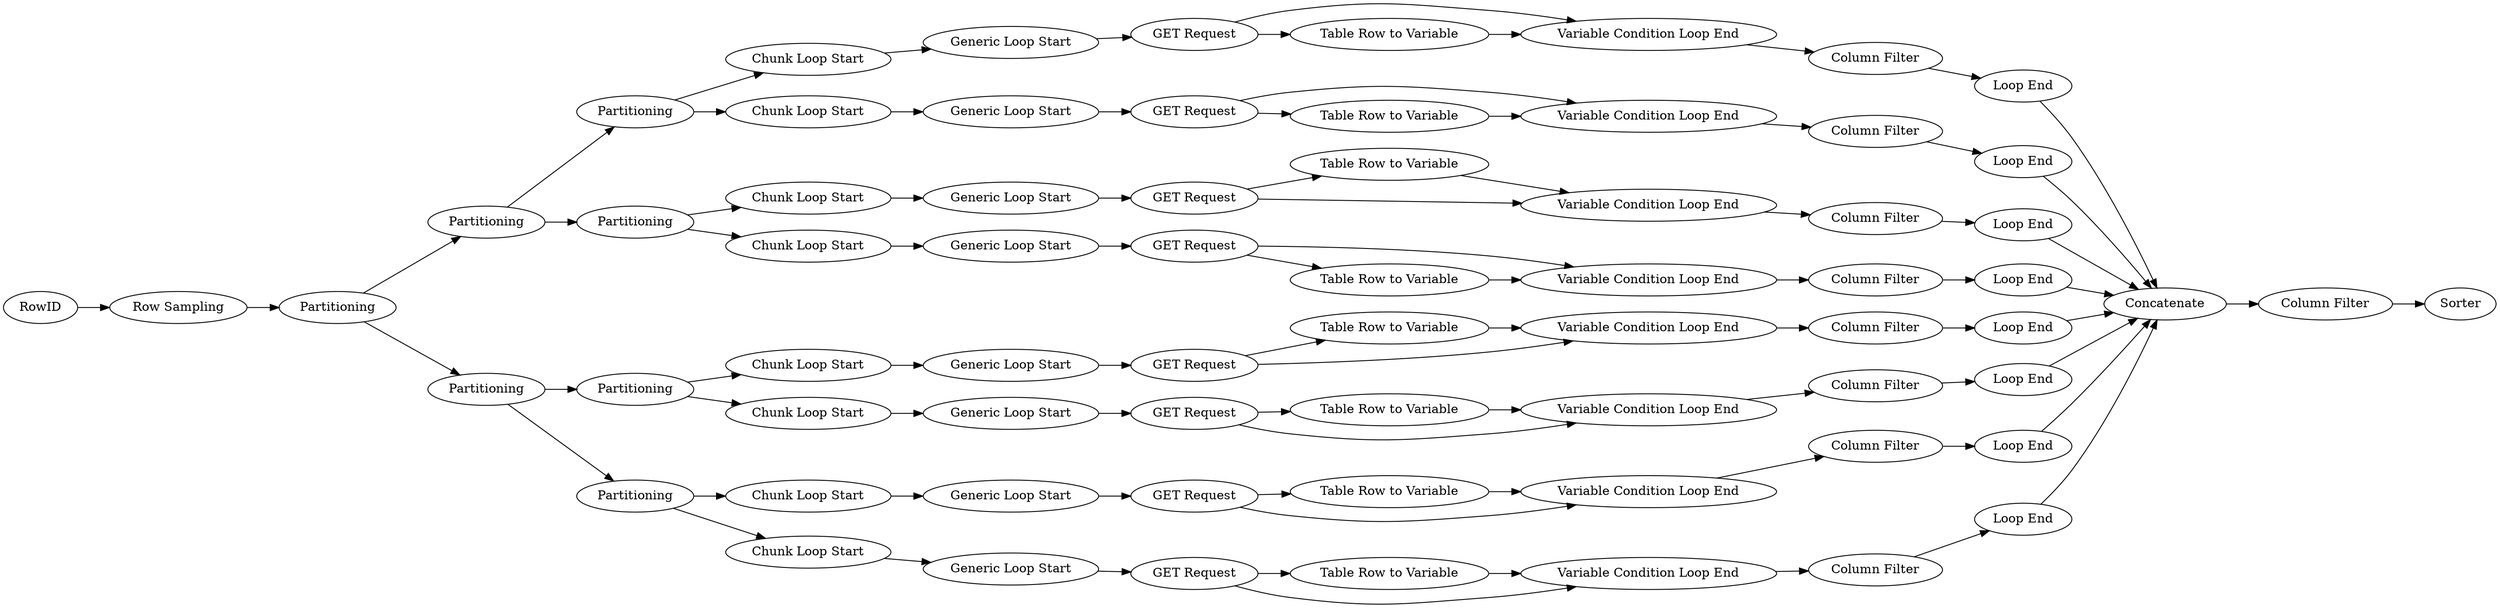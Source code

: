 digraph {
	"-5034776108018748049_1182" [label="Chunk Loop Start"]
	"-5034776108018748049_1083" [label="Column Filter"]
	"-5034776108018748049_1123" [label=Partitioning]
	"-5034776108018748049_1140" [label="GET Request"]
	"-5034776108018748049_1179" [label="Table Row to Variable"]
	"-5034776108018748049_1168" [label="Variable Condition Loop End"]
	"-5034776108018748049_1088" [label="Variable Condition Loop End"]
	"-5034776108018748049_1138" [label="Chunk Loop Start"]
	"-5034776108018748049_1137" [label="Column Filter"]
	"-5034776108018748049_1150" [label="Variable Condition Loop End"]
	"-5034776108018748049_242" [label=RowID]
	"-5034776108018748049_1072" [label="Chunk Loop Start"]
	"-5034776108018748049_1074" [label="GET Request"]
	"-5034776108018748049_1149" [label="GET Request"]
	"-5034776108018748049_1146" [label="Variable Condition Loop End"]
	"-5034776108018748049_1156" [label="Table Row to Variable"]
	"-5034776108018748049_1163" [label="Loop End"]
	"-5034776108018748049_990" [label=Partitioning]
	"-5034776108018748049_1167" [label="Loop End"]
	"-5034776108018748049_1142" [label="Loop End"]
	"-5034776108018748049_1183" [label="Column Filter"]
	"-5034776108018748049_1169" [label="GET Request"]
	"-5034776108018748049_1139" [label="Table Row to Variable"]
	"-5034776108018748049_1159" [label="Table Row to Variable"]
	"-5034776108018748049_1173" [label="Chunk Loop Start"]
	"-5034776108018748049_1162" [label="Generic Loop Start"]
	"-5034776108018748049_1178" [label="Loop End"]
	"-5034776108018748049_1176" [label="Loop End"]
	"-5034776108018748049_1085" [label="Table Row to Variable"]
	"-5034776108018748049_1155" [label="Column Filter"]
	"-5034776108018748049_1151" [label="Loop End"]
	"-5034776108018748049_1170" [label="GET Request"]
	"-5034776108018748049_1144" [label="Column Filter"]
	"-5034776108018748049_1141" [label="Variable Condition Loop End"]
	"-5034776108018748049_1153" [label="Loop End"]
	"-5034776108018748049_1102" [label="Loop End"]
	"-5034776108018748049_1160" [label="GET Request"]
	"-5034776108018748049_1157" [label="Column Filter"]
	"-5034776108018748049_966" [label=Sorter]
	"-5034776108018748049_1147" [label="Table Row to Variable"]
	"-5034776108018748049_1165" [label="Column Filter"]
	"-5034776108018748049_1124" [label=Partitioning]
	"-5034776108018748049_1154" [label="Chunk Loop Start"]
	"-5034776108018748049_1180" [label="Column Filter"]
	"-5034776108018748049_1105" [label=Partitioning]
	"-5034776108018748049_993" [label=Partitioning]
	"-5034776108018748049_1090" [label="Generic Loop Start"]
	"-5034776108018748049_1166" [label="Table Row to Variable"]
	"-5034776108018748049_1172" [label="Variable Condition Loop End"]
	"-5034776108018748049_1052" [label=Concatenate]
	"-5034776108018748049_1104" [label=Partitioning]
	"-5034776108018748049_1185" [label="Column Filter"]
	"-5034776108018748049_1171" [label="Generic Loop Start"]
	"-5034776108018748049_1174" [label="Generic Loop Start"]
	"-5034776108018748049_986" [label=Partitioning]
	"-5034776108018748049_1164" [label="Chunk Loop Start"]
	"-5034776108018748049_1148" [label="GET Request"]
	"-5034776108018748049_1136" [label="Generic Loop Start"]
	"-5034776108018748049_1152" [label="Generic Loop Start"]
	"-5034776108018748049_1181" [label="Generic Loop Start"]
	"-5034776108018748049_1145" [label="Chunk Loop Start"]
	"-5034776108018748049_1161" [label="Variable Condition Loop End"]
	"-5034776108018748049_1184" [label="Table Row to Variable"]
	"-5034776108018748049_1175" [label="GET Request"]
	"-5034776108018748049_1143" [label="Generic Loop Start"]
	"-5034776108018748049_1177" [label="Chunk Loop Start"]
	"-5034776108018748049_1135" [label="Row Sampling"]
	"-5034776108018748049_1158" [label="Variable Condition Loop End"]
	"-5034776108018748049_1140" -> "-5034776108018748049_1141"
	"-5034776108018748049_1104" -> "-5034776108018748049_1164"
	"-5034776108018748049_242" -> "-5034776108018748049_1135"
	"-5034776108018748049_1161" -> "-5034776108018748049_1157"
	"-5034776108018748049_1159" -> "-5034776108018748049_1161"
	"-5034776108018748049_1147" -> "-5034776108018748049_1150"
	"-5034776108018748049_1182" -> "-5034776108018748049_1181"
	"-5034776108018748049_1168" -> "-5034776108018748049_1180"
	"-5034776108018748049_1144" -> "-5034776108018748049_1153"
	"-5034776108018748049_1136" -> "-5034776108018748049_1140"
	"-5034776108018748049_1162" -> "-5034776108018748049_1169"
	"-5034776108018748049_1105" -> "-5034776108018748049_1173"
	"-5034776108018748049_1155" -> "-5034776108018748049_1151"
	"-5034776108018748049_1085" -> "-5034776108018748049_1088"
	"-5034776108018748049_1104" -> "-5034776108018748049_1177"
	"-5034776108018748049_1181" -> "-5034776108018748049_1160"
	"-5034776108018748049_1156" -> "-5034776108018748049_1146"
	"-5034776108018748049_1163" -> "-5034776108018748049_1052"
	"-5034776108018748049_1177" -> "-5034776108018748049_1174"
	"-5034776108018748049_1142" -> "-5034776108018748049_1052"
	"-5034776108018748049_1169" -> "-5034776108018748049_1172"
	"-5034776108018748049_1149" -> "-5034776108018748049_1147"
	"-5034776108018748049_1179" -> "-5034776108018748049_1168"
	"-5034776108018748049_1160" -> "-5034776108018748049_1158"
	"-5034776108018748049_1185" -> "-5034776108018748049_966"
	"-5034776108018748049_1160" -> "-5034776108018748049_1184"
	"-5034776108018748049_993" -> "-5034776108018748049_1104"
	"-5034776108018748049_1165" -> "-5034776108018748049_1178"
	"-5034776108018748049_1090" -> "-5034776108018748049_1074"
	"-5034776108018748049_1149" -> "-5034776108018748049_1150"
	"-5034776108018748049_1170" -> "-5034776108018748049_1168"
	"-5034776108018748049_1176" -> "-5034776108018748049_1052"
	"-5034776108018748049_1158" -> "-5034776108018748049_1183"
	"-5034776108018748049_1139" -> "-5034776108018748049_1141"
	"-5034776108018748049_1102" -> "-5034776108018748049_1052"
	"-5034776108018748049_1157" -> "-5034776108018748049_1167"
	"-5034776108018748049_1083" -> "-5034776108018748049_1102"
	"-5034776108018748049_1143" -> "-5034776108018748049_1149"
	"-5034776108018748049_1072" -> "-5034776108018748049_1090"
	"-5034776108018748049_1074" -> "-5034776108018748049_1088"
	"-5034776108018748049_1074" -> "-5034776108018748049_1085"
	"-5034776108018748049_990" -> "-5034776108018748049_1124"
	"-5034776108018748049_1138" -> "-5034776108018748049_1136"
	"-5034776108018748049_1154" -> "-5034776108018748049_1152"
	"-5034776108018748049_1152" -> "-5034776108018748049_1148"
	"-5034776108018748049_1151" -> "-5034776108018748049_1052"
	"-5034776108018748049_1124" -> "-5034776108018748049_1072"
	"-5034776108018748049_1164" -> "-5034776108018748049_1162"
	"-5034776108018748049_1088" -> "-5034776108018748049_1083"
	"-5034776108018748049_1123" -> "-5034776108018748049_1154"
	"-5034776108018748049_1174" -> "-5034776108018748049_1170"
	"-5034776108018748049_986" -> "-5034776108018748049_993"
	"-5034776108018748049_1172" -> "-5034776108018748049_1165"
	"-5034776108018748049_990" -> "-5034776108018748049_1123"
	"-5034776108018748049_1167" -> "-5034776108018748049_1052"
	"-5034776108018748049_1170" -> "-5034776108018748049_1179"
	"-5034776108018748049_1153" -> "-5034776108018748049_1052"
	"-5034776108018748049_1169" -> "-5034776108018748049_1166"
	"-5034776108018748049_1145" -> "-5034776108018748049_1143"
	"-5034776108018748049_986" -> "-5034776108018748049_990"
	"-5034776108018748049_1148" -> "-5034776108018748049_1146"
	"-5034776108018748049_1148" -> "-5034776108018748049_1156"
	"-5034776108018748049_1137" -> "-5034776108018748049_1142"
	"-5034776108018748049_1135" -> "-5034776108018748049_986"
	"-5034776108018748049_1146" -> "-5034776108018748049_1155"
	"-5034776108018748049_1175" -> "-5034776108018748049_1159"
	"-5034776108018748049_1183" -> "-5034776108018748049_1163"
	"-5034776108018748049_1178" -> "-5034776108018748049_1052"
	"-5034776108018748049_1105" -> "-5034776108018748049_1182"
	"-5034776108018748049_1173" -> "-5034776108018748049_1171"
	"-5034776108018748049_993" -> "-5034776108018748049_1105"
	"-5034776108018748049_1052" -> "-5034776108018748049_1185"
	"-5034776108018748049_1140" -> "-5034776108018748049_1139"
	"-5034776108018748049_1166" -> "-5034776108018748049_1172"
	"-5034776108018748049_1141" -> "-5034776108018748049_1137"
	"-5034776108018748049_1175" -> "-5034776108018748049_1161"
	"-5034776108018748049_1184" -> "-5034776108018748049_1158"
	"-5034776108018748049_1180" -> "-5034776108018748049_1176"
	"-5034776108018748049_1124" -> "-5034776108018748049_1138"
	"-5034776108018748049_1171" -> "-5034776108018748049_1175"
	"-5034776108018748049_1123" -> "-5034776108018748049_1145"
	"-5034776108018748049_1150" -> "-5034776108018748049_1144"
	rankdir=LR
}
